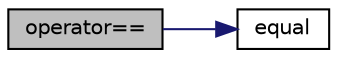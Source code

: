digraph "operator=="
{
  bgcolor="transparent";
  edge [fontname="Helvetica",fontsize="10",labelfontname="Helvetica",labelfontsize="10"];
  node [fontname="Helvetica",fontsize="10",shape=record];
  rankdir="LR";
  Node142793 [label="operator==",height=0.2,width=0.4,color="black", fillcolor="grey75", style="filled", fontcolor="black"];
  Node142793 -> Node142794 [color="midnightblue",fontsize="10",style="solid",fontname="Helvetica"];
  Node142794 [label="equal",height=0.2,width=0.4,color="black",URL="$a21851.html#a0ed9ee813cd2f52f84744f4b69b370f3"];
}
